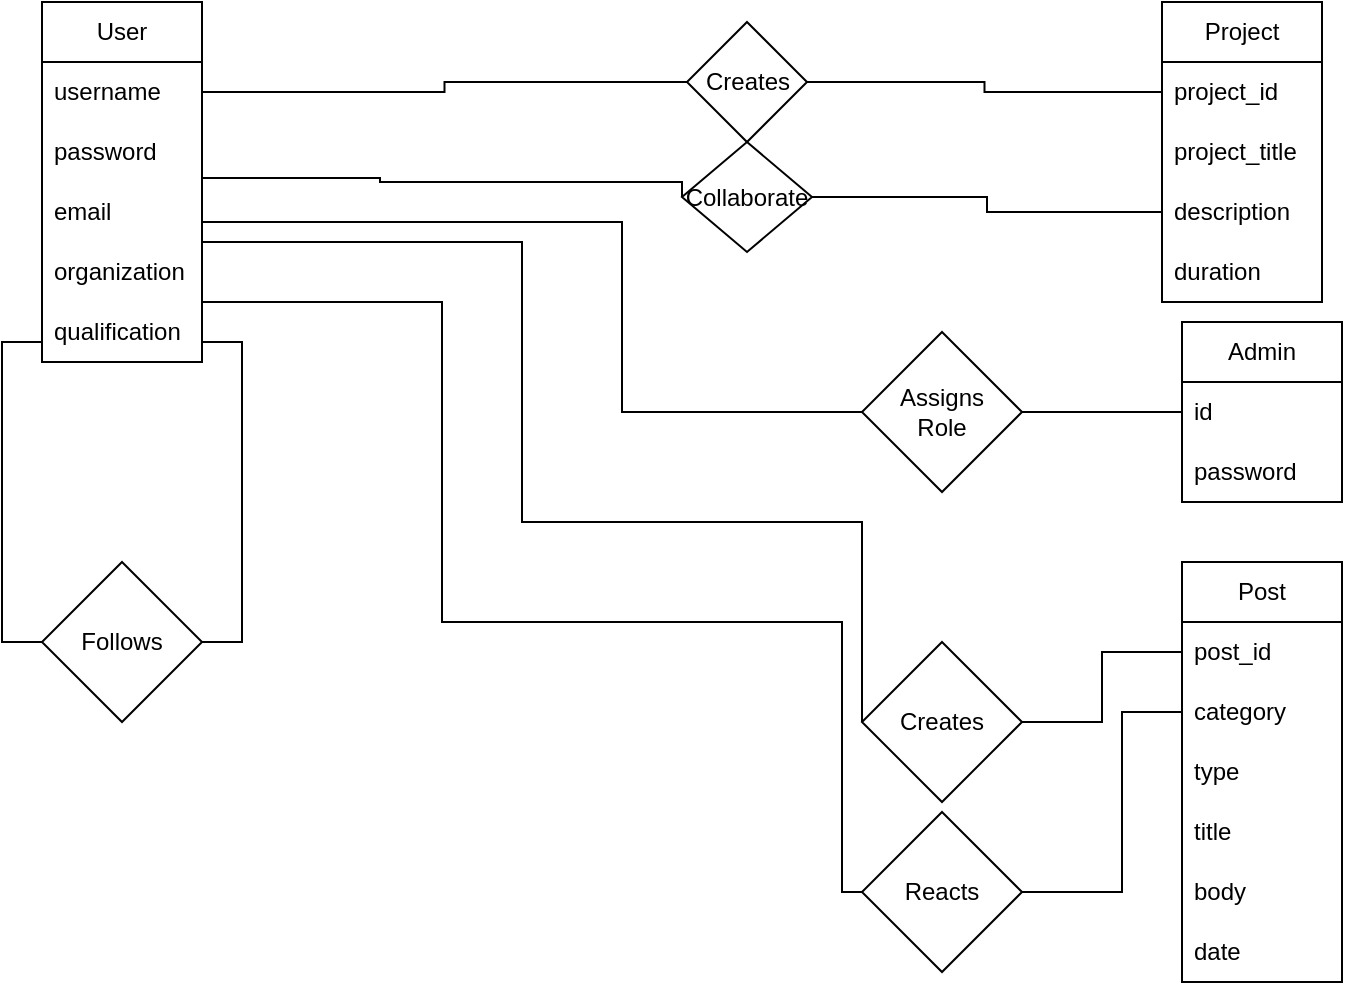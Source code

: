 <mxfile version="20.6.2" type="github">
  <diagram id="R2lEEEUBdFMjLlhIrx00" name="Page-1">
    <mxGraphModel dx="1038" dy="583" grid="1" gridSize="10" guides="1" tooltips="1" connect="1" arrows="1" fold="1" page="1" pageScale="1" pageWidth="850" pageHeight="1100" math="0" shadow="0" extFonts="Permanent Marker^https://fonts.googleapis.com/css?family=Permanent+Marker">
      <root>
        <mxCell id="0" />
        <mxCell id="1" parent="0" />
        <mxCell id="AKInlU7RmeM9Gv5LZh1b-44" style="edgeStyle=orthogonalEdgeStyle;rounded=0;orthogonalLoop=1;jettySize=auto;html=1;exitX=1;exitY=0;exitDx=0;exitDy=0;entryX=0;entryY=0.5;entryDx=0;entryDy=0;endArrow=none;endFill=0;" edge="1" parent="1" source="AKInlU7RmeM9Gv5LZh1b-3" target="AKInlU7RmeM9Gv5LZh1b-43">
          <mxGeometry relative="1" as="geometry">
            <Array as="points">
              <mxPoint x="120" y="128" />
              <mxPoint x="209" y="128" />
              <mxPoint x="209" y="130" />
              <mxPoint x="360" y="130" />
            </Array>
          </mxGeometry>
        </mxCell>
        <mxCell id="AKInlU7RmeM9Gv5LZh1b-3" value="User" style="swimlane;fontStyle=0;childLayout=stackLayout;horizontal=1;startSize=30;horizontalStack=0;resizeParent=1;resizeParentMax=0;resizeLast=0;collapsible=1;marginBottom=0;whiteSpace=wrap;html=1;" vertex="1" parent="1">
          <mxGeometry x="40" y="40" width="80" height="180" as="geometry" />
        </mxCell>
        <mxCell id="AKInlU7RmeM9Gv5LZh1b-4" value="username" style="text;strokeColor=none;fillColor=none;align=left;verticalAlign=middle;spacingLeft=4;spacingRight=4;overflow=hidden;points=[[0,0.5],[1,0.5]];portConstraint=eastwest;rotatable=0;whiteSpace=wrap;html=1;" vertex="1" parent="AKInlU7RmeM9Gv5LZh1b-3">
          <mxGeometry y="30" width="80" height="30" as="geometry" />
        </mxCell>
        <mxCell id="AKInlU7RmeM9Gv5LZh1b-5" value="password" style="text;strokeColor=none;fillColor=none;align=left;verticalAlign=middle;spacingLeft=4;spacingRight=4;overflow=hidden;points=[[0,0.5],[1,0.5]];portConstraint=eastwest;rotatable=0;whiteSpace=wrap;html=1;" vertex="1" parent="AKInlU7RmeM9Gv5LZh1b-3">
          <mxGeometry y="60" width="80" height="30" as="geometry" />
        </mxCell>
        <mxCell id="AKInlU7RmeM9Gv5LZh1b-6" value="email" style="text;strokeColor=none;fillColor=none;align=left;verticalAlign=middle;spacingLeft=4;spacingRight=4;overflow=hidden;points=[[0,0.5],[1,0.5]];portConstraint=eastwest;rotatable=0;whiteSpace=wrap;html=1;" vertex="1" parent="AKInlU7RmeM9Gv5LZh1b-3">
          <mxGeometry y="90" width="80" height="30" as="geometry" />
        </mxCell>
        <mxCell id="AKInlU7RmeM9Gv5LZh1b-7" value="organization" style="text;strokeColor=none;fillColor=none;align=left;verticalAlign=middle;spacingLeft=4;spacingRight=4;overflow=hidden;points=[[0,0.5],[1,0.5]];portConstraint=eastwest;rotatable=0;whiteSpace=wrap;html=1;" vertex="1" parent="AKInlU7RmeM9Gv5LZh1b-3">
          <mxGeometry y="120" width="80" height="30" as="geometry" />
        </mxCell>
        <mxCell id="AKInlU7RmeM9Gv5LZh1b-8" value="qualification" style="text;strokeColor=none;fillColor=none;align=left;verticalAlign=middle;spacingLeft=4;spacingRight=4;overflow=hidden;points=[[0,0.5],[1,0.5]];portConstraint=eastwest;rotatable=0;whiteSpace=wrap;html=1;" vertex="1" parent="AKInlU7RmeM9Gv5LZh1b-3">
          <mxGeometry y="150" width="80" height="30" as="geometry" />
        </mxCell>
        <mxCell id="AKInlU7RmeM9Gv5LZh1b-10" value="Admin" style="swimlane;fontStyle=0;childLayout=stackLayout;horizontal=1;startSize=30;horizontalStack=0;resizeParent=1;resizeParentMax=0;resizeLast=0;collapsible=1;marginBottom=0;whiteSpace=wrap;html=1;" vertex="1" parent="1">
          <mxGeometry x="610" y="200" width="80" height="90" as="geometry" />
        </mxCell>
        <mxCell id="AKInlU7RmeM9Gv5LZh1b-11" value="id" style="text;strokeColor=none;fillColor=none;align=left;verticalAlign=middle;spacingLeft=4;spacingRight=4;overflow=hidden;points=[[0,0.5],[1,0.5]];portConstraint=eastwest;rotatable=0;whiteSpace=wrap;html=1;" vertex="1" parent="AKInlU7RmeM9Gv5LZh1b-10">
          <mxGeometry y="30" width="80" height="30" as="geometry" />
        </mxCell>
        <mxCell id="AKInlU7RmeM9Gv5LZh1b-12" value="password" style="text;strokeColor=none;fillColor=none;align=left;verticalAlign=middle;spacingLeft=4;spacingRight=4;overflow=hidden;points=[[0,0.5],[1,0.5]];portConstraint=eastwest;rotatable=0;whiteSpace=wrap;html=1;" vertex="1" parent="AKInlU7RmeM9Gv5LZh1b-10">
          <mxGeometry y="60" width="80" height="30" as="geometry" />
        </mxCell>
        <mxCell id="AKInlU7RmeM9Gv5LZh1b-14" value="Post" style="swimlane;fontStyle=0;childLayout=stackLayout;horizontal=1;startSize=30;horizontalStack=0;resizeParent=1;resizeParentMax=0;resizeLast=0;collapsible=1;marginBottom=0;whiteSpace=wrap;html=1;" vertex="1" parent="1">
          <mxGeometry x="610" y="320" width="80" height="210" as="geometry" />
        </mxCell>
        <mxCell id="AKInlU7RmeM9Gv5LZh1b-15" value="post_id" style="text;strokeColor=none;fillColor=none;align=left;verticalAlign=middle;spacingLeft=4;spacingRight=4;overflow=hidden;points=[[0,0.5],[1,0.5]];portConstraint=eastwest;rotatable=0;whiteSpace=wrap;html=1;" vertex="1" parent="AKInlU7RmeM9Gv5LZh1b-14">
          <mxGeometry y="30" width="80" height="30" as="geometry" />
        </mxCell>
        <mxCell id="AKInlU7RmeM9Gv5LZh1b-16" value="category" style="text;strokeColor=none;fillColor=none;align=left;verticalAlign=middle;spacingLeft=4;spacingRight=4;overflow=hidden;points=[[0,0.5],[1,0.5]];portConstraint=eastwest;rotatable=0;whiteSpace=wrap;html=1;" vertex="1" parent="AKInlU7RmeM9Gv5LZh1b-14">
          <mxGeometry y="60" width="80" height="30" as="geometry" />
        </mxCell>
        <mxCell id="AKInlU7RmeM9Gv5LZh1b-17" value="type" style="text;strokeColor=none;fillColor=none;align=left;verticalAlign=middle;spacingLeft=4;spacingRight=4;overflow=hidden;points=[[0,0.5],[1,0.5]];portConstraint=eastwest;rotatable=0;whiteSpace=wrap;html=1;" vertex="1" parent="AKInlU7RmeM9Gv5LZh1b-14">
          <mxGeometry y="90" width="80" height="30" as="geometry" />
        </mxCell>
        <mxCell id="AKInlU7RmeM9Gv5LZh1b-18" value="title" style="text;strokeColor=none;fillColor=none;align=left;verticalAlign=middle;spacingLeft=4;spacingRight=4;overflow=hidden;points=[[0,0.5],[1,0.5]];portConstraint=eastwest;rotatable=0;whiteSpace=wrap;html=1;" vertex="1" parent="AKInlU7RmeM9Gv5LZh1b-14">
          <mxGeometry y="120" width="80" height="30" as="geometry" />
        </mxCell>
        <mxCell id="AKInlU7RmeM9Gv5LZh1b-19" value="body&lt;span style=&quot;color: rgba(0, 0, 0, 0); font-family: monospace; font-size: 0px;&quot;&gt;%3CmxGraphModel%3E%3Croot%3E%3CmxCell%20id%3D%220%22%2F%3E%3CmxCell%20id%3D%221%22%20parent%3D%220%22%2F%3E%3CmxCell%20id%3D%222%22%20value%3D%22type%22%20style%3D%22text%3BstrokeColor%3Dnone%3BfillColor%3Dnone%3Balign%3Dleft%3BverticalAlign%3Dmiddle%3BspacingLeft%3D4%3BspacingRight%3D4%3Boverflow%3Dhidden%3Bpoints%3D%5B%5B0%2C0.5%5D%2C%5B1%2C0.5%5D%5D%3BportConstraint%3Deastwest%3Brotatable%3D0%3BwhiteSpace%3Dwrap%3Bhtml%3D1%3B%22%20vertex%3D%221%22%20parent%3D%221%22%3E%3CmxGeometry%20x%3D%22280%22%20y%3D%22450%22%20width%3D%22140%22%20height%3D%2230%22%20as%3D%22geometry%22%2F%3E%3C%2FmxCell%3E%3C%2Froot%3E%3C%2FmxGraphModel%3E&lt;/span&gt;" style="text;strokeColor=none;fillColor=none;align=left;verticalAlign=middle;spacingLeft=4;spacingRight=4;overflow=hidden;points=[[0,0.5],[1,0.5]];portConstraint=eastwest;rotatable=0;whiteSpace=wrap;html=1;" vertex="1" parent="AKInlU7RmeM9Gv5LZh1b-14">
          <mxGeometry y="150" width="80" height="30" as="geometry" />
        </mxCell>
        <mxCell id="AKInlU7RmeM9Gv5LZh1b-20" value="date" style="text;strokeColor=none;fillColor=none;align=left;verticalAlign=middle;spacingLeft=4;spacingRight=4;overflow=hidden;points=[[0,0.5],[1,0.5]];portConstraint=eastwest;rotatable=0;whiteSpace=wrap;html=1;" vertex="1" parent="AKInlU7RmeM9Gv5LZh1b-14">
          <mxGeometry y="180" width="80" height="30" as="geometry" />
        </mxCell>
        <mxCell id="AKInlU7RmeM9Gv5LZh1b-25" style="edgeStyle=orthogonalEdgeStyle;rounded=0;orthogonalLoop=1;jettySize=auto;html=1;exitX=1;exitY=0.5;exitDx=0;exitDy=0;entryX=0;entryY=0.5;entryDx=0;entryDy=0;endArrow=none;endFill=0;" edge="1" parent="1" source="AKInlU7RmeM9Gv5LZh1b-21" target="AKInlU7RmeM9Gv5LZh1b-11">
          <mxGeometry relative="1" as="geometry" />
        </mxCell>
        <mxCell id="AKInlU7RmeM9Gv5LZh1b-21" value="Assigns&lt;br&gt;Role" style="rhombus;whiteSpace=wrap;html=1;" vertex="1" parent="1">
          <mxGeometry x="450" y="205" width="80" height="80" as="geometry" />
        </mxCell>
        <mxCell id="AKInlU7RmeM9Gv5LZh1b-24" style="edgeStyle=orthogonalEdgeStyle;rounded=0;orthogonalLoop=1;jettySize=auto;html=1;exitX=1;exitY=0.5;exitDx=0;exitDy=0;entryX=0;entryY=0.5;entryDx=0;entryDy=0;endArrow=none;endFill=0;" edge="1" parent="1" source="AKInlU7RmeM9Gv5LZh1b-5" target="AKInlU7RmeM9Gv5LZh1b-21">
          <mxGeometry relative="1" as="geometry">
            <Array as="points">
              <mxPoint x="120" y="150" />
              <mxPoint x="330" y="150" />
              <mxPoint x="330" y="245" />
            </Array>
          </mxGeometry>
        </mxCell>
        <mxCell id="AKInlU7RmeM9Gv5LZh1b-27" style="edgeStyle=orthogonalEdgeStyle;rounded=0;orthogonalLoop=1;jettySize=auto;html=1;exitX=0;exitY=0.5;exitDx=0;exitDy=0;entryX=1;entryY=0.5;entryDx=0;entryDy=0;endArrow=none;endFill=0;" edge="1" parent="1" source="AKInlU7RmeM9Gv5LZh1b-26" target="AKInlU7RmeM9Gv5LZh1b-7">
          <mxGeometry relative="1" as="geometry">
            <Array as="points">
              <mxPoint x="450" y="300" />
              <mxPoint x="280" y="300" />
              <mxPoint x="280" y="160" />
              <mxPoint x="120" y="160" />
            </Array>
          </mxGeometry>
        </mxCell>
        <mxCell id="AKInlU7RmeM9Gv5LZh1b-28" style="edgeStyle=orthogonalEdgeStyle;rounded=0;orthogonalLoop=1;jettySize=auto;html=1;endArrow=none;endFill=0;" edge="1" parent="1" source="AKInlU7RmeM9Gv5LZh1b-26" target="AKInlU7RmeM9Gv5LZh1b-15">
          <mxGeometry relative="1" as="geometry" />
        </mxCell>
        <mxCell id="AKInlU7RmeM9Gv5LZh1b-26" value="Creates" style="rhombus;whiteSpace=wrap;html=1;" vertex="1" parent="1">
          <mxGeometry x="450" y="360" width="80" height="80" as="geometry" />
        </mxCell>
        <mxCell id="AKInlU7RmeM9Gv5LZh1b-31" style="edgeStyle=orthogonalEdgeStyle;rounded=0;orthogonalLoop=1;jettySize=auto;html=1;exitX=1;exitY=0.5;exitDx=0;exitDy=0;endArrow=none;endFill=0;" edge="1" parent="1" source="AKInlU7RmeM9Gv5LZh1b-29" target="AKInlU7RmeM9Gv5LZh1b-16">
          <mxGeometry relative="1" as="geometry">
            <Array as="points">
              <mxPoint x="580" y="485" />
              <mxPoint x="580" y="395" />
            </Array>
          </mxGeometry>
        </mxCell>
        <mxCell id="AKInlU7RmeM9Gv5LZh1b-29" value="Reacts" style="rhombus;whiteSpace=wrap;html=1;" vertex="1" parent="1">
          <mxGeometry x="450" y="445" width="80" height="80" as="geometry" />
        </mxCell>
        <mxCell id="AKInlU7RmeM9Gv5LZh1b-30" style="edgeStyle=orthogonalEdgeStyle;rounded=0;orthogonalLoop=1;jettySize=auto;html=1;exitX=1;exitY=0.5;exitDx=0;exitDy=0;entryX=0;entryY=0.5;entryDx=0;entryDy=0;endArrow=none;endFill=0;" edge="1" parent="1" source="AKInlU7RmeM9Gv5LZh1b-8" target="AKInlU7RmeM9Gv5LZh1b-29">
          <mxGeometry relative="1" as="geometry">
            <Array as="points">
              <mxPoint x="120" y="190" />
              <mxPoint x="240" y="190" />
              <mxPoint x="240" y="350" />
              <mxPoint x="440" y="350" />
            </Array>
          </mxGeometry>
        </mxCell>
        <mxCell id="AKInlU7RmeM9Gv5LZh1b-32" value="Follows" style="rhombus;whiteSpace=wrap;html=1;" vertex="1" parent="1">
          <mxGeometry x="40" y="320" width="80" height="80" as="geometry" />
        </mxCell>
        <mxCell id="AKInlU7RmeM9Gv5LZh1b-33" style="edgeStyle=orthogonalEdgeStyle;rounded=0;orthogonalLoop=1;jettySize=auto;html=1;exitX=0;exitY=0.5;exitDx=0;exitDy=0;entryX=0;entryY=0.5;entryDx=0;entryDy=0;endArrow=none;endFill=0;" edge="1" parent="1" source="AKInlU7RmeM9Gv5LZh1b-8" target="AKInlU7RmeM9Gv5LZh1b-32">
          <mxGeometry relative="1" as="geometry">
            <Array as="points">
              <mxPoint x="40" y="210" />
              <mxPoint x="20" y="210" />
              <mxPoint x="20" y="360" />
            </Array>
          </mxGeometry>
        </mxCell>
        <mxCell id="AKInlU7RmeM9Gv5LZh1b-34" style="edgeStyle=orthogonalEdgeStyle;rounded=0;orthogonalLoop=1;jettySize=auto;html=1;exitX=1;exitY=0.5;exitDx=0;exitDy=0;entryX=1;entryY=0.5;entryDx=0;entryDy=0;endArrow=none;endFill=0;" edge="1" parent="1" source="AKInlU7RmeM9Gv5LZh1b-6" target="AKInlU7RmeM9Gv5LZh1b-32">
          <mxGeometry relative="1" as="geometry">
            <Array as="points">
              <mxPoint x="120" y="210" />
              <mxPoint x="140" y="210" />
              <mxPoint x="140" y="360" />
            </Array>
          </mxGeometry>
        </mxCell>
        <mxCell id="AKInlU7RmeM9Gv5LZh1b-35" value="Project" style="swimlane;fontStyle=0;childLayout=stackLayout;horizontal=1;startSize=30;horizontalStack=0;resizeParent=1;resizeParentMax=0;resizeLast=0;collapsible=1;marginBottom=0;whiteSpace=wrap;html=1;" vertex="1" parent="1">
          <mxGeometry x="600" y="40" width="80" height="150" as="geometry" />
        </mxCell>
        <mxCell id="AKInlU7RmeM9Gv5LZh1b-36" value="project_id" style="text;strokeColor=none;fillColor=none;align=left;verticalAlign=middle;spacingLeft=4;spacingRight=4;overflow=hidden;points=[[0,0.5],[1,0.5]];portConstraint=eastwest;rotatable=0;whiteSpace=wrap;html=1;" vertex="1" parent="AKInlU7RmeM9Gv5LZh1b-35">
          <mxGeometry y="30" width="80" height="30" as="geometry" />
        </mxCell>
        <mxCell id="AKInlU7RmeM9Gv5LZh1b-37" value="project_title" style="text;strokeColor=none;fillColor=none;align=left;verticalAlign=middle;spacingLeft=4;spacingRight=4;overflow=hidden;points=[[0,0.5],[1,0.5]];portConstraint=eastwest;rotatable=0;whiteSpace=wrap;html=1;" vertex="1" parent="AKInlU7RmeM9Gv5LZh1b-35">
          <mxGeometry y="60" width="80" height="30" as="geometry" />
        </mxCell>
        <mxCell id="AKInlU7RmeM9Gv5LZh1b-38" value="description" style="text;strokeColor=none;fillColor=none;align=left;verticalAlign=middle;spacingLeft=4;spacingRight=4;overflow=hidden;points=[[0,0.5],[1,0.5]];portConstraint=eastwest;rotatable=0;whiteSpace=wrap;html=1;" vertex="1" parent="AKInlU7RmeM9Gv5LZh1b-35">
          <mxGeometry y="90" width="80" height="30" as="geometry" />
        </mxCell>
        <mxCell id="AKInlU7RmeM9Gv5LZh1b-39" value="duration" style="text;strokeColor=none;fillColor=none;align=left;verticalAlign=middle;spacingLeft=4;spacingRight=4;overflow=hidden;points=[[0,0.5],[1,0.5]];portConstraint=eastwest;rotatable=0;whiteSpace=wrap;html=1;" vertex="1" parent="AKInlU7RmeM9Gv5LZh1b-35">
          <mxGeometry y="120" width="80" height="30" as="geometry" />
        </mxCell>
        <mxCell id="AKInlU7RmeM9Gv5LZh1b-41" style="edgeStyle=orthogonalEdgeStyle;rounded=0;orthogonalLoop=1;jettySize=auto;html=1;exitX=1;exitY=0.5;exitDx=0;exitDy=0;endArrow=none;endFill=0;" edge="1" parent="1" source="AKInlU7RmeM9Gv5LZh1b-40" target="AKInlU7RmeM9Gv5LZh1b-36">
          <mxGeometry relative="1" as="geometry" />
        </mxCell>
        <mxCell id="AKInlU7RmeM9Gv5LZh1b-40" value="Creates" style="rhombus;whiteSpace=wrap;html=1;" vertex="1" parent="1">
          <mxGeometry x="362.5" y="50" width="60" height="60" as="geometry" />
        </mxCell>
        <mxCell id="AKInlU7RmeM9Gv5LZh1b-42" style="edgeStyle=orthogonalEdgeStyle;rounded=0;orthogonalLoop=1;jettySize=auto;html=1;exitX=1;exitY=0.5;exitDx=0;exitDy=0;endArrow=none;endFill=0;" edge="1" parent="1" source="AKInlU7RmeM9Gv5LZh1b-4" target="AKInlU7RmeM9Gv5LZh1b-40">
          <mxGeometry relative="1" as="geometry" />
        </mxCell>
        <mxCell id="AKInlU7RmeM9Gv5LZh1b-45" style="edgeStyle=orthogonalEdgeStyle;rounded=0;orthogonalLoop=1;jettySize=auto;html=1;exitX=1;exitY=0.5;exitDx=0;exitDy=0;endArrow=none;endFill=0;" edge="1" parent="1" source="AKInlU7RmeM9Gv5LZh1b-43" target="AKInlU7RmeM9Gv5LZh1b-38">
          <mxGeometry relative="1" as="geometry" />
        </mxCell>
        <mxCell id="AKInlU7RmeM9Gv5LZh1b-43" value="Collaborate" style="rhombus;whiteSpace=wrap;html=1;" vertex="1" parent="1">
          <mxGeometry x="360" y="110" width="65" height="55" as="geometry" />
        </mxCell>
      </root>
    </mxGraphModel>
  </diagram>
</mxfile>
